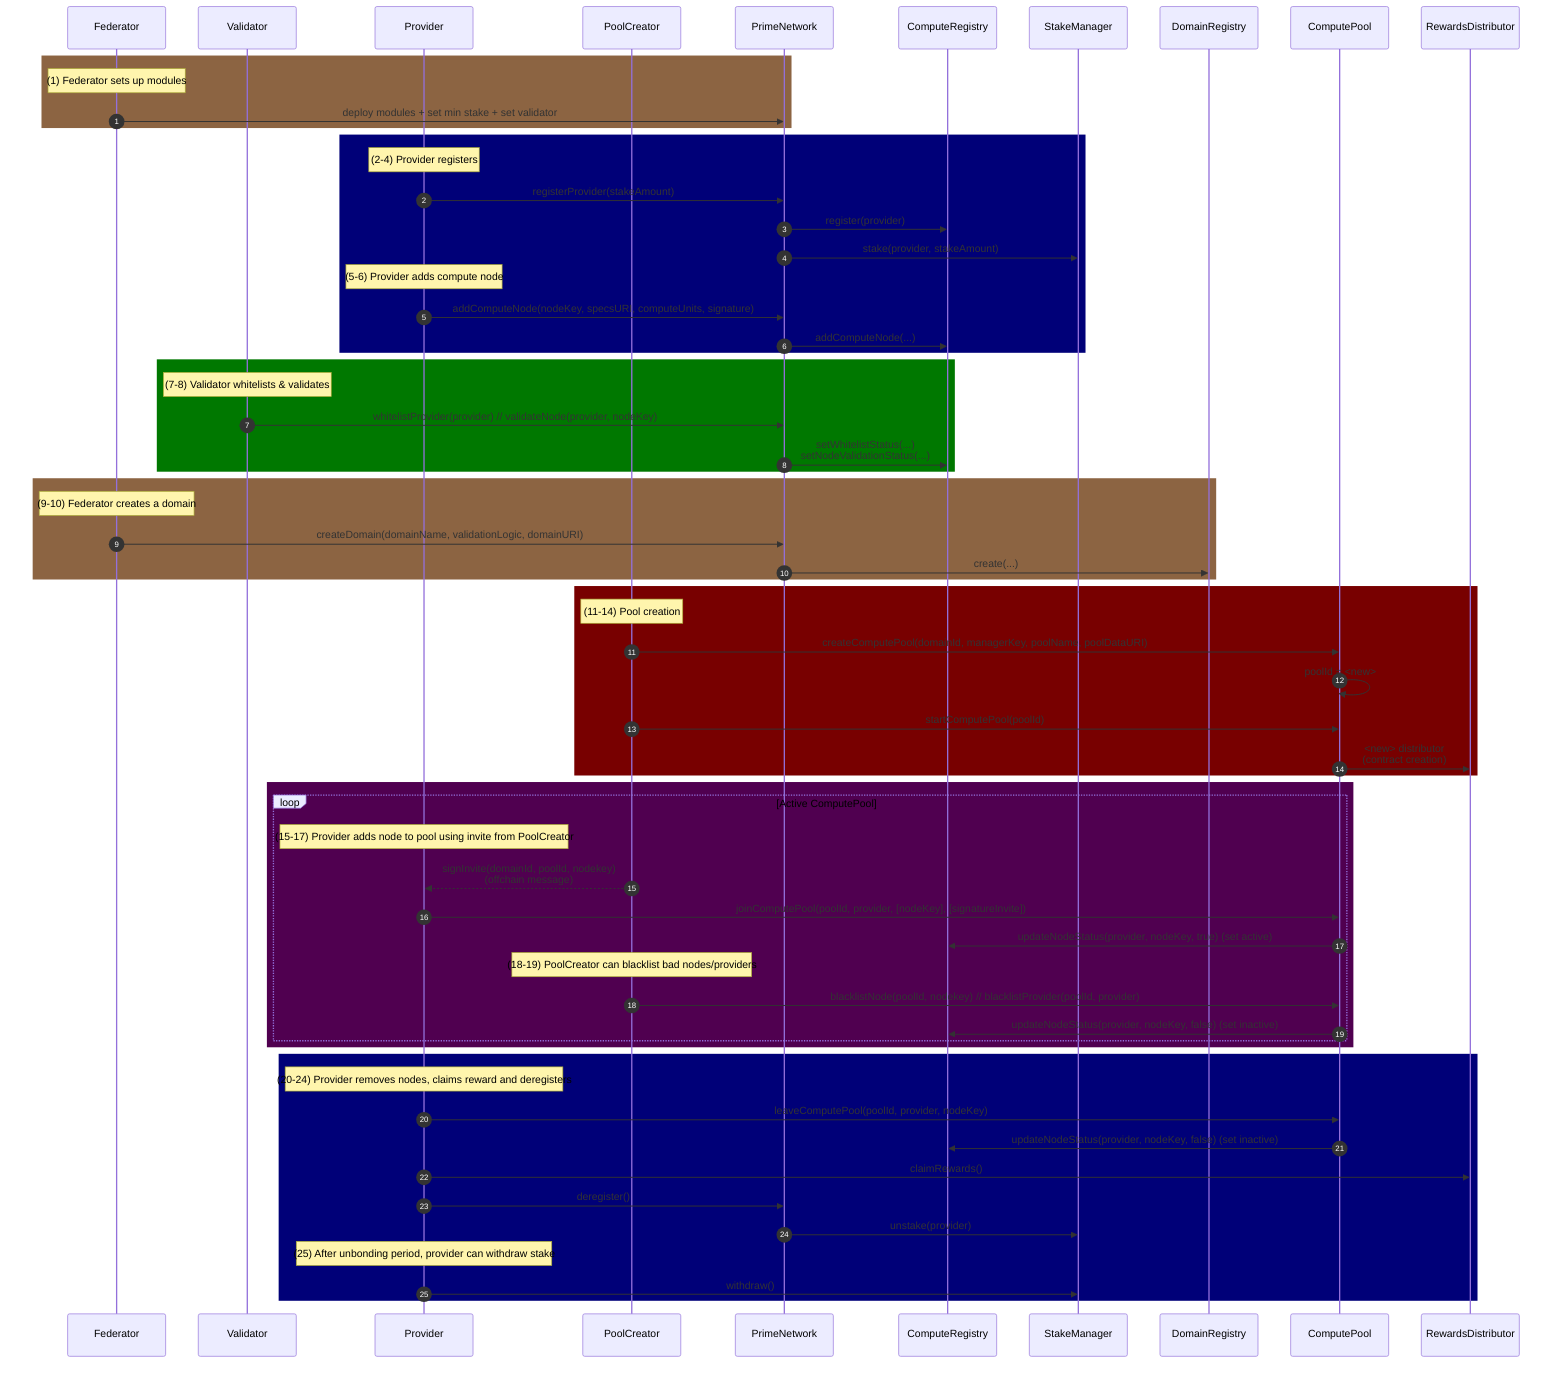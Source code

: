 sequenceDiagram
    autonumber
    participant F as Federator
    participant V as Validator
    participant P as Provider
    participant PC as PoolCreator
    participant PN as PrimeNetwork
    participant CR as ComputeRegistry
    participant SM as StakeManager
    participant DR as DomainRegistry
    participant CP as ComputePool
    participant RD as RewardsDistributor

    rect rgb(140, 100, 66)
    Note over F: (1) Federator sets up modules
    F->>PN: deploy modules  + set min stake + set validator
    end

    rect rgb(0, 0, 120)
    Note over P: (2-4) Provider registers
    P->>PN: registerProvider(stakeAmount)
    PN->>CR: register(provider)
    PN->>SM: stake(provider, stakeAmount)

    Note over P: (5-6) Provider adds compute node
    P->>PN: addComputeNode(nodeKey, specsURI, computeUnits, signature)
    PN->>CR: addComputeNode(...)
    end

    rect rgb(0, 120, 0)
    Note over V: (7-8) Validator whitelists & validates
    V->>PN: whitelistProvider(provider) // validateNode(provider, nodeKey)
    PN->>CR: setWhitelistStatus(...) <br/> setNodeValidationStatus(...)
    end

    rect rgb(140, 100, 66)
    Note over F: (9-10) Federator creates a domain
    F->>PN: createDomain(domainName, validationLogic, domainURI)
    PN->>DR: create(...)
    end

    rect rgb(120, 0, 0)
    Note over PC: (11-14) Pool creation
    PC->>CP: createComputePool(domainId, managerKey, poolName, poolDataURI)
    CP->>CP: poolId = <new>
    PC->>CP: startComputePool(poolId)
    CP->>RD: <new> distributor <br /> (contract creation)
    end
    rect rgb(80, 0, 80)
    loop Active ComputePool
    Note over P: (15-17) Provider adds node to pool using invite from PoolCreator
    PC-->>P: signInvite(domainId, poolId, nodekey) <br /> (offchain message)
    P->>CP: joinComputePool(poolId, provider, [nodeKey], [signatureInvite])
    CP->>CR: updateNodeStatus(provider, nodeKey, true) (set active)
    Note over PC: (18-19) PoolCreator can blacklist bad nodes/providers
    PC->>CP: blacklistNode(poolId, nodekey) // blacklistProvider(poolId, provider)
    CP->>CR: updateNodeStatus(provider, nodeKey, false) (set inactive)
    end
    end

    rect rgb(0, 0, 120)
    Note over P: (20-24) Provider removes nodes, claims reward and deregisters
    P->>CP: leaveComputePool(poolId, provider, nodeKey)
    CP->>CR: updateNodeStatus(provider, nodeKey, false) (set inactive)
    P->>RD: claimRewards()
    P->>PN: deregister()
    PN->>SM: unstake(provider)

    Note over P: (25) After unbonding period, provider can withdraw stake
    P->>SM: withdraw()
    end